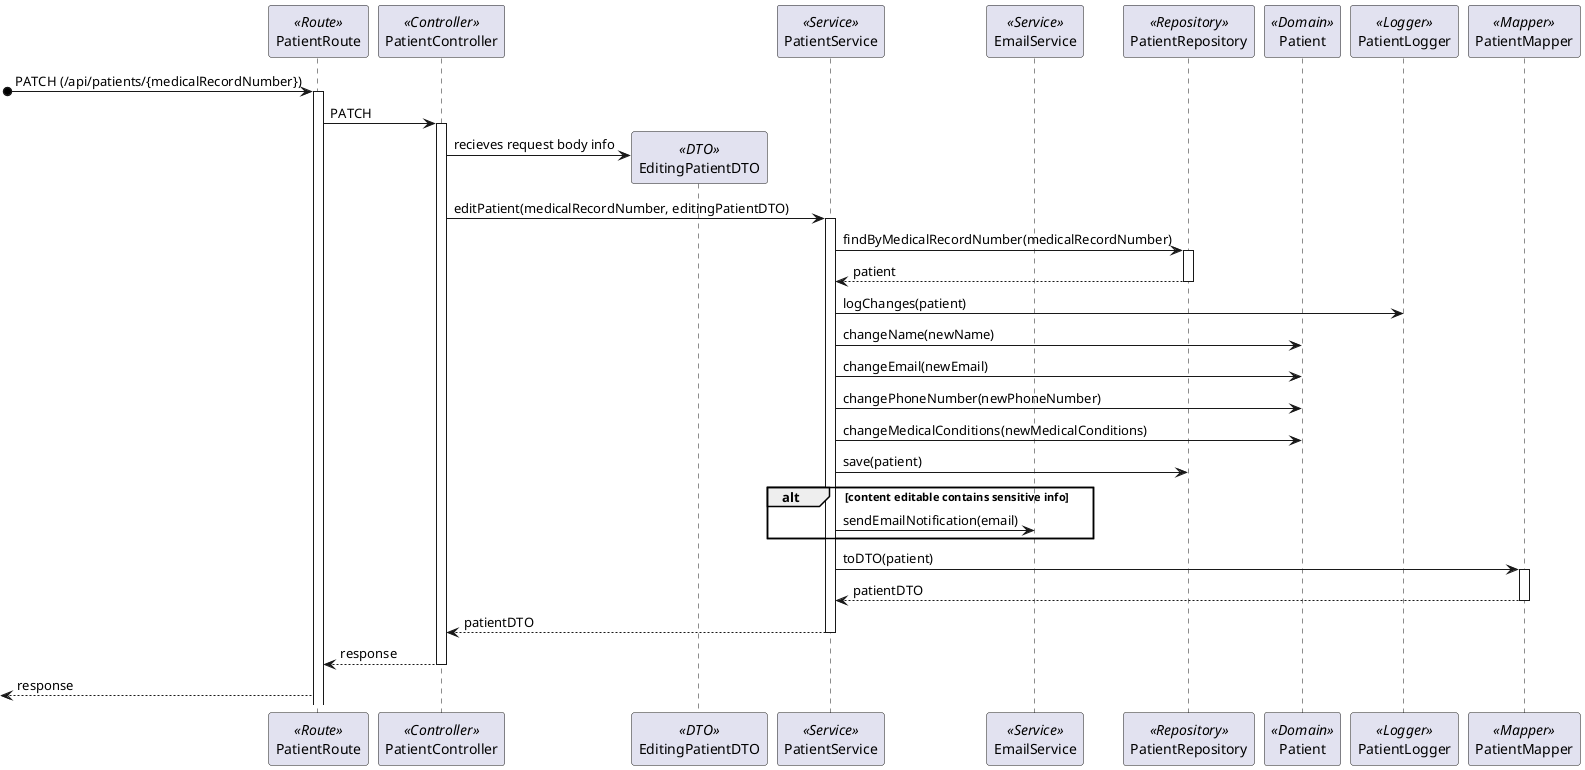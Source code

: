 ```plantuml
@startuml Process_View
participant PatientRoute as Route <<Route>>
participant PatientController as Controller <<Controller>>
participant EditingPatientDTO as DTO <<DTO>>
participant PatientService as Service <<Service>>
participant EmailService as EmailService <<Service>>
participant PatientRepository as Repository <<Repository>>
participant Patient as Domain <<Domain>>
participant PatientLogger as Logger <<Logger>>
participant PatientMapper as Mapper <<Mapper>>
[o-> Route: PATCH (/api/patients/{medicalRecordNumber})
activate Route
Route -> Controller : PATCH
activate Controller
Controller -> DTO** : recieves request body info
Controller -> Service : editPatient(medicalRecordNumber, editingPatientDTO)
activate Service
Service -> Repository : findByMedicalRecordNumber(medicalRecordNumber)
activate Repository
return patient
Service -> Logger : logChanges(patient)
Service -> Domain : changeName(newName)
Service -> Domain : changeEmail(newEmail)
Service -> Domain : changePhoneNumber(newPhoneNumber)
Service -> Domain : changeMedicalConditions(newMedicalConditions)
Service -> Repository : save(patient)
alt content editable contains sensitive info
    Service -> EmailService : sendEmailNotification(email)
end
Service -> Mapper : toDTO(patient)
activate Mapper
return patientDTO
Service --> Controller : patientDTO
deactivate Service
Controller --> Route : response
deactivate Controller
<-- Route : response

@enduml
```